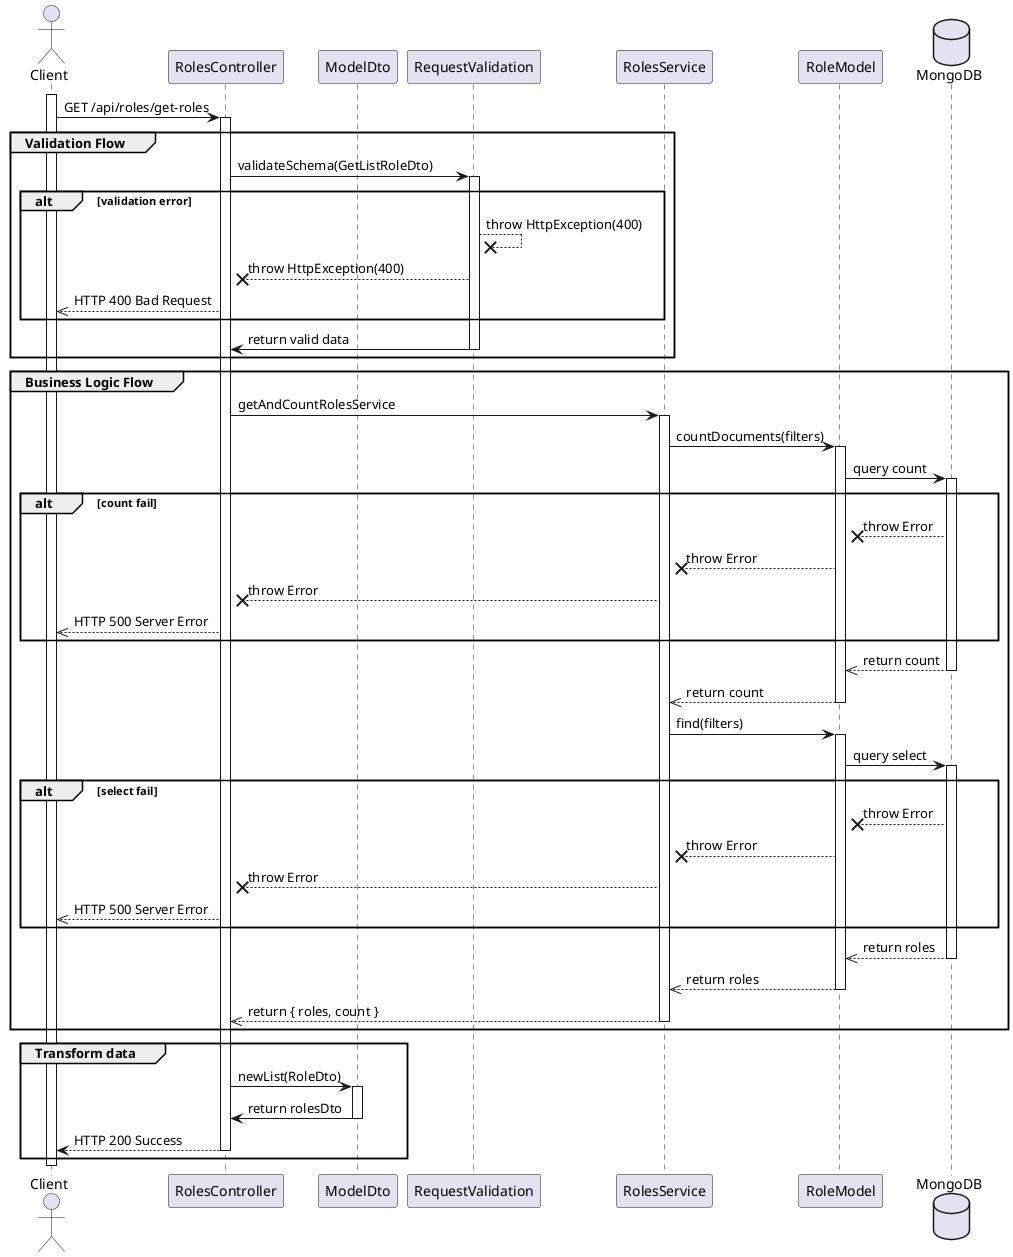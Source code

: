 @startuml View List Role

actor Client
participant RolesController
participant ModelDto
participant RequestValidation
participant RolesService
participant RoleModel
database MongoDB

activate Client
Client -> RolesController: GET /api/roles/get-roles
activate RolesController

group Validation Flow
    RolesController -> RequestValidation: validateSchema(GetListRoleDto)
    activate RequestValidation
    
    alt validation error
        RequestValidation --x RequestValidation: throw HttpException(400)
        RequestValidation --x RolesController: throw HttpException(400)
        RolesController -->> Client: HTTP 400 Bad Request
    end

    RequestValidation -> RolesController: return valid data
    deactivate RequestValidation
end

group Business Logic Flow
    RolesController -> RolesService: getAndCountRolesService
    activate RolesService
    
    RolesService -> RoleModel: countDocuments(filters)
    activate RoleModel
    RoleModel -> MongoDB: query count
    activate MongoDB

    alt count fail
        MongoDB --x RoleModel: throw Error
        RoleModel --x RolesService: throw Error
        RolesService --x RolesController: throw Error
        RolesController -->> Client: HTTP 500 Server Error
    end

    MongoDB -->> RoleModel: return count
    deactivate MongoDB
    RoleModel -->> RolesService: return count
    deactivate RoleModel

    RolesService -> RoleModel: find(filters)
    activate RoleModel
    RoleModel -> MongoDB: query select
    activate MongoDB

    alt select fail
        MongoDB --x RoleModel: throw Error
        RoleModel --x RolesService: throw Error
        RolesService --x RolesController: throw Error
        RolesController -->> Client: HTTP 500 Server Error
    end

    MongoDB -->> RoleModel: return roles
    deactivate MongoDB
    RoleModel -->> RolesService: return roles
    deactivate RoleModel
    RolesService -->> RolesController: return { roles, count }
    deactivate RolesService
end

group Transform data
    RolesController -> ModelDto: newList(RoleDto)
    activate ModelDto
    ModelDto -> RolesController: return rolesDto
    deactivate ModelDto

    RolesController --> Client: HTTP 200 Success
    deactivate RolesController
end

deactivate Client

@enduml